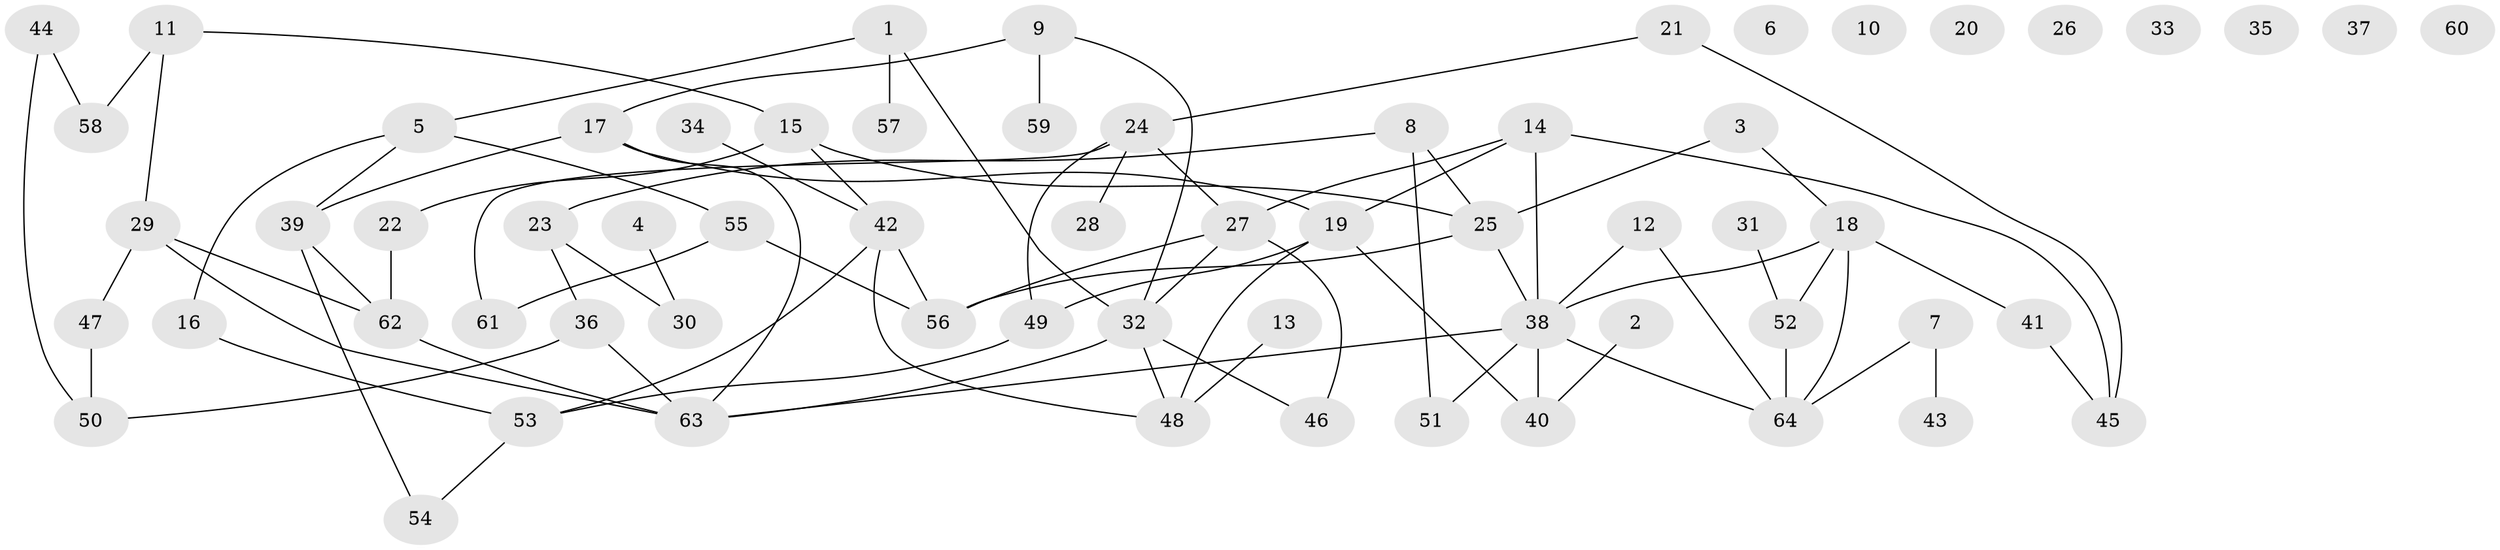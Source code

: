 // Generated by graph-tools (version 1.1) at 2025/49/03/09/25 03:49:05]
// undirected, 64 vertices, 85 edges
graph export_dot {
graph [start="1"]
  node [color=gray90,style=filled];
  1;
  2;
  3;
  4;
  5;
  6;
  7;
  8;
  9;
  10;
  11;
  12;
  13;
  14;
  15;
  16;
  17;
  18;
  19;
  20;
  21;
  22;
  23;
  24;
  25;
  26;
  27;
  28;
  29;
  30;
  31;
  32;
  33;
  34;
  35;
  36;
  37;
  38;
  39;
  40;
  41;
  42;
  43;
  44;
  45;
  46;
  47;
  48;
  49;
  50;
  51;
  52;
  53;
  54;
  55;
  56;
  57;
  58;
  59;
  60;
  61;
  62;
  63;
  64;
  1 -- 5;
  1 -- 32;
  1 -- 57;
  2 -- 40;
  3 -- 18;
  3 -- 25;
  4 -- 30;
  5 -- 16;
  5 -- 39;
  5 -- 55;
  7 -- 43;
  7 -- 64;
  8 -- 23;
  8 -- 25;
  8 -- 51;
  9 -- 17;
  9 -- 32;
  9 -- 59;
  11 -- 15;
  11 -- 29;
  11 -- 58;
  12 -- 38;
  12 -- 64;
  13 -- 48;
  14 -- 19;
  14 -- 27;
  14 -- 38;
  14 -- 45;
  15 -- 22;
  15 -- 25;
  15 -- 42;
  16 -- 53;
  17 -- 19;
  17 -- 39;
  17 -- 63;
  18 -- 38;
  18 -- 41;
  18 -- 52;
  18 -- 64;
  19 -- 40;
  19 -- 48;
  19 -- 49;
  21 -- 24;
  21 -- 45;
  22 -- 62;
  23 -- 30;
  23 -- 36;
  24 -- 27;
  24 -- 28;
  24 -- 49;
  24 -- 61;
  25 -- 38;
  25 -- 56;
  27 -- 32;
  27 -- 46;
  27 -- 56;
  29 -- 47;
  29 -- 62;
  29 -- 63;
  31 -- 52;
  32 -- 46;
  32 -- 48;
  32 -- 63;
  34 -- 42;
  36 -- 50;
  36 -- 63;
  38 -- 40;
  38 -- 51;
  38 -- 63;
  38 -- 64;
  39 -- 54;
  39 -- 62;
  41 -- 45;
  42 -- 48;
  42 -- 53;
  42 -- 56;
  44 -- 50;
  44 -- 58;
  47 -- 50;
  49 -- 53;
  52 -- 64;
  53 -- 54;
  55 -- 56;
  55 -- 61;
  62 -- 63;
}
